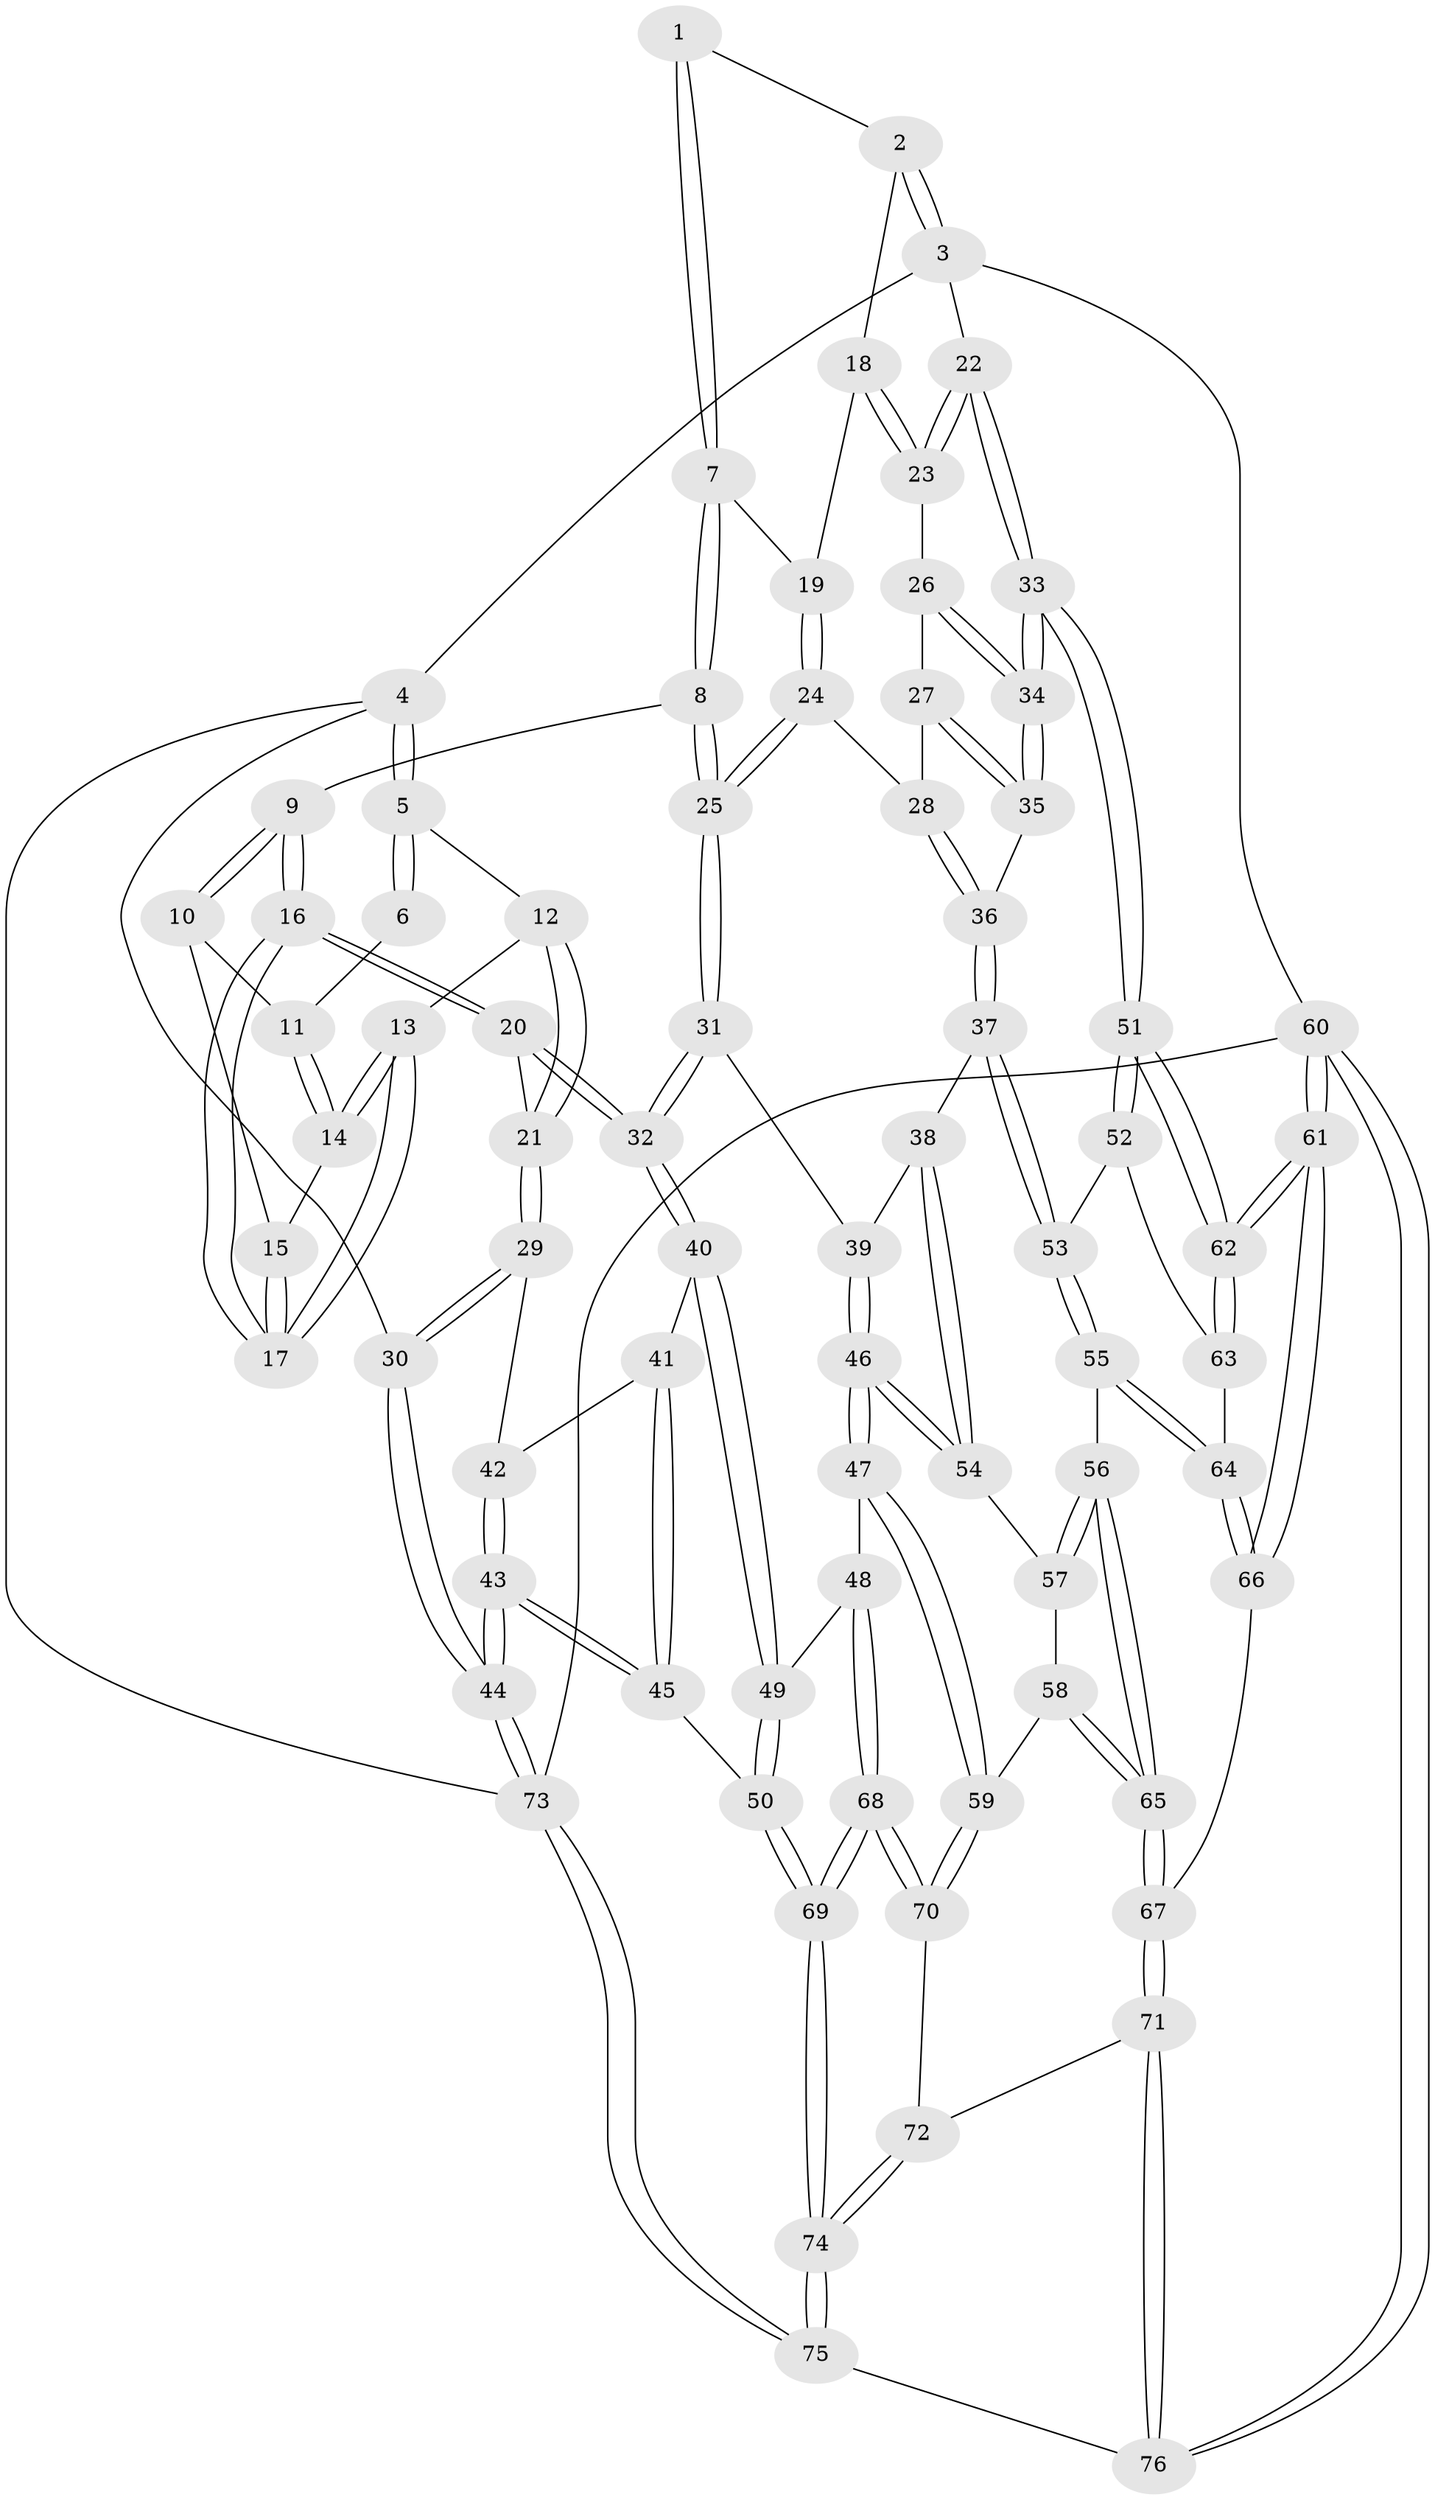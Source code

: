 // Generated by graph-tools (version 1.1) at 2025/27/03/09/25 03:27:08]
// undirected, 76 vertices, 187 edges
graph export_dot {
graph [start="1"]
  node [color=gray90,style=filled];
  1 [pos="+0.6095517551183356+0"];
  2 [pos="+0.9595694850360669+0"];
  3 [pos="+1+0"];
  4 [pos="+0+0"];
  5 [pos="+0+0"];
  6 [pos="+0.4438974226791094+0"];
  7 [pos="+0.6393810522888269+0.15885950688966713"];
  8 [pos="+0.547404927327916+0.2249220751352012"];
  9 [pos="+0.4712142511749477+0.1725425726262211"];
  10 [pos="+0.42632415174041355+0"];
  11 [pos="+0.4289565215710688+0"];
  12 [pos="+0.12361542016407681+0.11584176656333274"];
  13 [pos="+0.15222669710923015+0.1270161912186201"];
  14 [pos="+0.21022882546946572+0.09595090812837444"];
  15 [pos="+0.3317753496883716+0.08869567985693921"];
  16 [pos="+0.29504925543768+0.25502619858294007"];
  17 [pos="+0.28884674627514245+0.2425137628691949"];
  18 [pos="+0.8290751480115932+0.13434915598712552"];
  19 [pos="+0.727706687555186+0.1884386103499295"];
  20 [pos="+0.2886251159238721+0.3341840195396109"];
  21 [pos="+0.03586807471965259+0.3474766196651184"];
  22 [pos="+1+0.392871889746685"];
  23 [pos="+0.8976640256796844+0.24358016569694502"];
  24 [pos="+0.737728502780011+0.3292452802474118"];
  25 [pos="+0.5537535832262129+0.3874105252501579"];
  26 [pos="+0.7749457259971053+0.32999516023169134"];
  27 [pos="+0.7718621082145872+0.3312919347240926"];
  28 [pos="+0.7506389498983512+0.33572071131511627"];
  29 [pos="+0.023771323642287942+0.35489033898953"];
  30 [pos="+0+0.3479997971312689"];
  31 [pos="+0.5442953469129804+0.4038816934114525"];
  32 [pos="+0.3441795760312068+0.4260323806622647"];
  33 [pos="+1+0.4028442334576751"];
  34 [pos="+1+0.409244159782078"];
  35 [pos="+0.9539064651955721+0.4529527933562183"];
  36 [pos="+0.8036599386664517+0.5069779229475151"];
  37 [pos="+0.8006855250622912+0.5107157769774087"];
  38 [pos="+0.7299134866802647+0.5280148848012328"];
  39 [pos="+0.5715750657961659+0.4557537789991848"];
  40 [pos="+0.3417340290228504+0.4321228656578709"];
  41 [pos="+0.11907520277668368+0.5079221009165241"];
  42 [pos="+0.06209554186479995+0.4316225073434432"];
  43 [pos="+0+0.8420852909424661"];
  44 [pos="+0+0.8747306816325114"];
  45 [pos="+0.10387216923225995+0.7658734252779312"];
  46 [pos="+0.5499269449082929+0.6234795189640007"];
  47 [pos="+0.4959354215858065+0.7130069051951223"];
  48 [pos="+0.4842632097345338+0.7129357703278383"];
  49 [pos="+0.32642234342105714+0.6434084621899703"];
  50 [pos="+0.12381733211914803+0.7661187287738214"];
  51 [pos="+1+0.5552730874729985"];
  52 [pos="+0.8975815679101977+0.6659137943654335"];
  53 [pos="+0.8542319686800772+0.6697040513272738"];
  54 [pos="+0.6959504874963001+0.6227275676149474"];
  55 [pos="+0.8423888119961676+0.6835975018368667"];
  56 [pos="+0.8168320311934996+0.7014315856595844"];
  57 [pos="+0.705219263994+0.6484023375845965"];
  58 [pos="+0.6643711329754233+0.719652007672647"];
  59 [pos="+0.5139865594254596+0.7289339911848465"];
  60 [pos="+1+1"];
  61 [pos="+1+1"];
  62 [pos="+1+0.8103047085849145"];
  63 [pos="+0.955004442299548+0.7835601884377883"];
  64 [pos="+0.9140107504009194+0.8008513229959503"];
  65 [pos="+0.7612165716202157+0.8176997897161445"];
  66 [pos="+0.8922324999778523+0.8326161585372633"];
  67 [pos="+0.7596139483165423+0.9073879880237119"];
  68 [pos="+0.371546148539311+0.9092322932685567"];
  69 [pos="+0.3404381948298228+0.9575216213817045"];
  70 [pos="+0.56618640245594+0.8352900653742227"];
  71 [pos="+0.7570251687048596+0.914400274455884"];
  72 [pos="+0.5868387171878496+0.8724601978761038"];
  73 [pos="+0+1"];
  74 [pos="+0.3980255476711027+1"];
  75 [pos="+0.4000147018263229+1"];
  76 [pos="+0.870412820116451+1"];
  1 -- 2;
  1 -- 7;
  1 -- 7;
  2 -- 3;
  2 -- 3;
  2 -- 18;
  3 -- 4;
  3 -- 22;
  3 -- 60;
  4 -- 5;
  4 -- 5;
  4 -- 30;
  4 -- 73;
  5 -- 6;
  5 -- 6;
  5 -- 12;
  6 -- 11;
  7 -- 8;
  7 -- 8;
  7 -- 19;
  8 -- 9;
  8 -- 25;
  8 -- 25;
  9 -- 10;
  9 -- 10;
  9 -- 16;
  9 -- 16;
  10 -- 11;
  10 -- 15;
  11 -- 14;
  11 -- 14;
  12 -- 13;
  12 -- 21;
  12 -- 21;
  13 -- 14;
  13 -- 14;
  13 -- 17;
  13 -- 17;
  14 -- 15;
  15 -- 17;
  15 -- 17;
  16 -- 17;
  16 -- 17;
  16 -- 20;
  16 -- 20;
  18 -- 19;
  18 -- 23;
  18 -- 23;
  19 -- 24;
  19 -- 24;
  20 -- 21;
  20 -- 32;
  20 -- 32;
  21 -- 29;
  21 -- 29;
  22 -- 23;
  22 -- 23;
  22 -- 33;
  22 -- 33;
  23 -- 26;
  24 -- 25;
  24 -- 25;
  24 -- 28;
  25 -- 31;
  25 -- 31;
  26 -- 27;
  26 -- 34;
  26 -- 34;
  27 -- 28;
  27 -- 35;
  27 -- 35;
  28 -- 36;
  28 -- 36;
  29 -- 30;
  29 -- 30;
  29 -- 42;
  30 -- 44;
  30 -- 44;
  31 -- 32;
  31 -- 32;
  31 -- 39;
  32 -- 40;
  32 -- 40;
  33 -- 34;
  33 -- 34;
  33 -- 51;
  33 -- 51;
  34 -- 35;
  34 -- 35;
  35 -- 36;
  36 -- 37;
  36 -- 37;
  37 -- 38;
  37 -- 53;
  37 -- 53;
  38 -- 39;
  38 -- 54;
  38 -- 54;
  39 -- 46;
  39 -- 46;
  40 -- 41;
  40 -- 49;
  40 -- 49;
  41 -- 42;
  41 -- 45;
  41 -- 45;
  42 -- 43;
  42 -- 43;
  43 -- 44;
  43 -- 44;
  43 -- 45;
  43 -- 45;
  44 -- 73;
  44 -- 73;
  45 -- 50;
  46 -- 47;
  46 -- 47;
  46 -- 54;
  46 -- 54;
  47 -- 48;
  47 -- 59;
  47 -- 59;
  48 -- 49;
  48 -- 68;
  48 -- 68;
  49 -- 50;
  49 -- 50;
  50 -- 69;
  50 -- 69;
  51 -- 52;
  51 -- 52;
  51 -- 62;
  51 -- 62;
  52 -- 53;
  52 -- 63;
  53 -- 55;
  53 -- 55;
  54 -- 57;
  55 -- 56;
  55 -- 64;
  55 -- 64;
  56 -- 57;
  56 -- 57;
  56 -- 65;
  56 -- 65;
  57 -- 58;
  58 -- 59;
  58 -- 65;
  58 -- 65;
  59 -- 70;
  59 -- 70;
  60 -- 61;
  60 -- 61;
  60 -- 76;
  60 -- 76;
  60 -- 73;
  61 -- 62;
  61 -- 62;
  61 -- 66;
  61 -- 66;
  62 -- 63;
  62 -- 63;
  63 -- 64;
  64 -- 66;
  64 -- 66;
  65 -- 67;
  65 -- 67;
  66 -- 67;
  67 -- 71;
  67 -- 71;
  68 -- 69;
  68 -- 69;
  68 -- 70;
  68 -- 70;
  69 -- 74;
  69 -- 74;
  70 -- 72;
  71 -- 72;
  71 -- 76;
  71 -- 76;
  72 -- 74;
  72 -- 74;
  73 -- 75;
  73 -- 75;
  74 -- 75;
  74 -- 75;
  75 -- 76;
}
